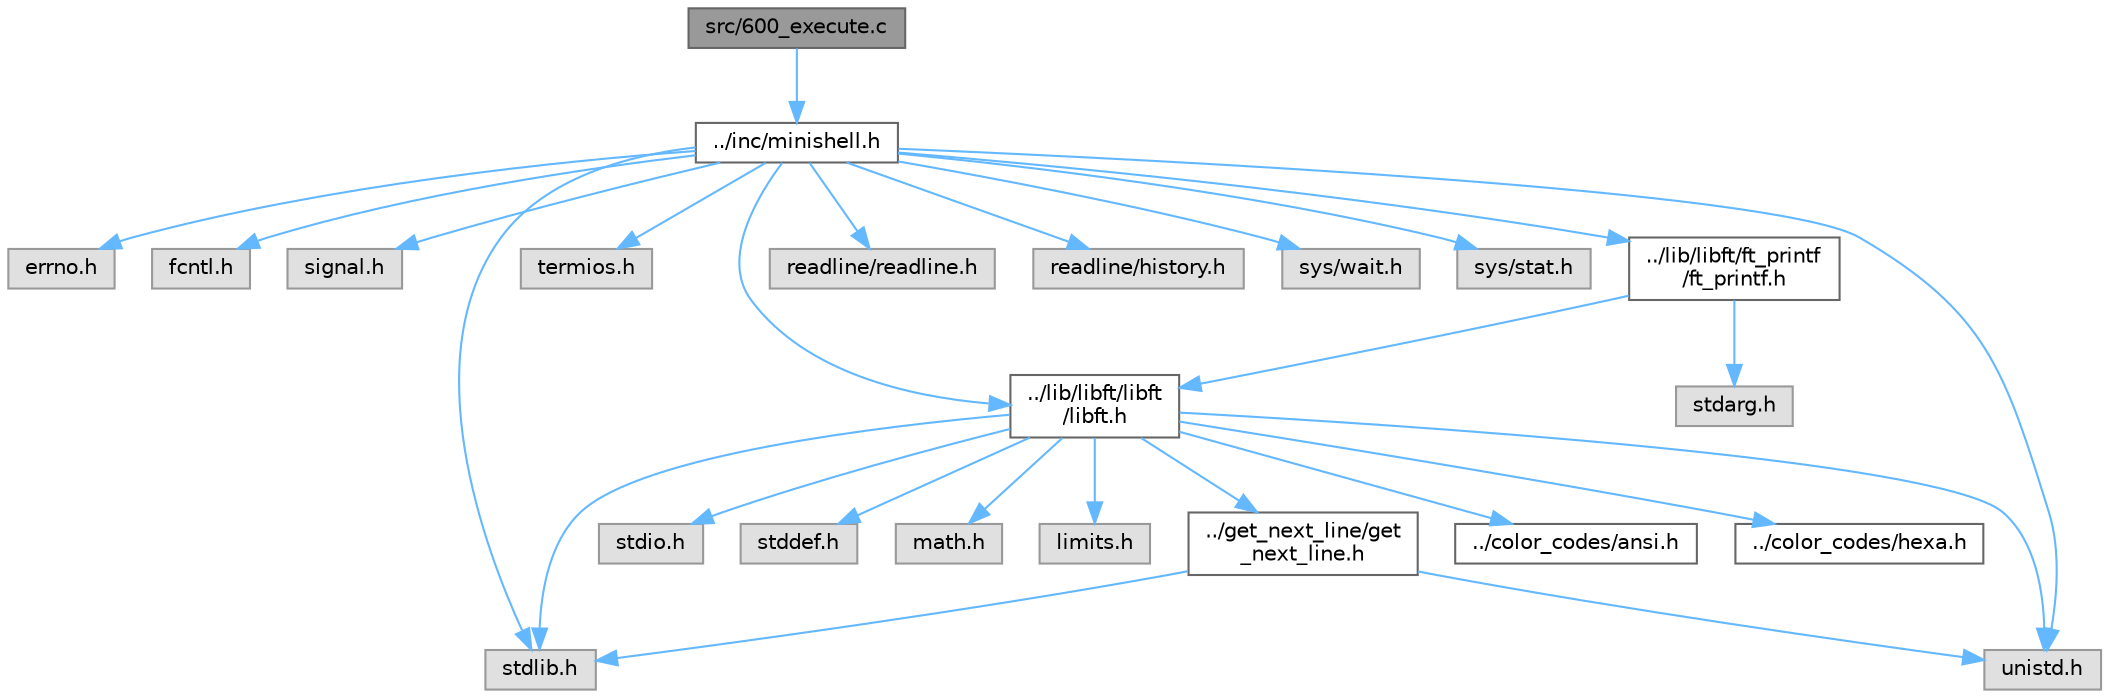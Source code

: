 digraph "src/600_execute.c"
{
 // LATEX_PDF_SIZE
  bgcolor="transparent";
  edge [fontname=Helvetica,fontsize=10,labelfontname=Helvetica,labelfontsize=10];
  node [fontname=Helvetica,fontsize=10,shape=box,height=0.2,width=0.4];
  Node1 [id="Node000001",label="src/600_execute.c",height=0.2,width=0.4,color="gray40", fillcolor="grey60", style="filled", fontcolor="black",tooltip=" "];
  Node1 -> Node2 [id="edge1_Node000001_Node000002",color="steelblue1",style="solid",tooltip=" "];
  Node2 [id="Node000002",label="../inc/minishell.h",height=0.2,width=0.4,color="grey40", fillcolor="white", style="filled",URL="$minishell_8h.html",tooltip=" "];
  Node2 -> Node3 [id="edge2_Node000002_Node000003",color="steelblue1",style="solid",tooltip=" "];
  Node3 [id="Node000003",label="errno.h",height=0.2,width=0.4,color="grey60", fillcolor="#E0E0E0", style="filled",tooltip=" "];
  Node2 -> Node4 [id="edge3_Node000002_Node000004",color="steelblue1",style="solid",tooltip=" "];
  Node4 [id="Node000004",label="fcntl.h",height=0.2,width=0.4,color="grey60", fillcolor="#E0E0E0", style="filled",tooltip=" "];
  Node2 -> Node5 [id="edge4_Node000002_Node000005",color="steelblue1",style="solid",tooltip=" "];
  Node5 [id="Node000005",label="signal.h",height=0.2,width=0.4,color="grey60", fillcolor="#E0E0E0", style="filled",tooltip=" "];
  Node2 -> Node6 [id="edge5_Node000002_Node000006",color="steelblue1",style="solid",tooltip=" "];
  Node6 [id="Node000006",label="stdlib.h",height=0.2,width=0.4,color="grey60", fillcolor="#E0E0E0", style="filled",tooltip=" "];
  Node2 -> Node7 [id="edge6_Node000002_Node000007",color="steelblue1",style="solid",tooltip=" "];
  Node7 [id="Node000007",label="termios.h",height=0.2,width=0.4,color="grey60", fillcolor="#E0E0E0", style="filled",tooltip=" "];
  Node2 -> Node8 [id="edge7_Node000002_Node000008",color="steelblue1",style="solid",tooltip=" "];
  Node8 [id="Node000008",label="unistd.h",height=0.2,width=0.4,color="grey60", fillcolor="#E0E0E0", style="filled",tooltip=" "];
  Node2 -> Node9 [id="edge8_Node000002_Node000009",color="steelblue1",style="solid",tooltip=" "];
  Node9 [id="Node000009",label="readline/readline.h",height=0.2,width=0.4,color="grey60", fillcolor="#E0E0E0", style="filled",tooltip=" "];
  Node2 -> Node10 [id="edge9_Node000002_Node000010",color="steelblue1",style="solid",tooltip=" "];
  Node10 [id="Node000010",label="readline/history.h",height=0.2,width=0.4,color="grey60", fillcolor="#E0E0E0", style="filled",tooltip=" "];
  Node2 -> Node11 [id="edge10_Node000002_Node000011",color="steelblue1",style="solid",tooltip=" "];
  Node11 [id="Node000011",label="sys/wait.h",height=0.2,width=0.4,color="grey60", fillcolor="#E0E0E0", style="filled",tooltip=" "];
  Node2 -> Node12 [id="edge11_Node000002_Node000012",color="steelblue1",style="solid",tooltip=" "];
  Node12 [id="Node000012",label="sys/stat.h",height=0.2,width=0.4,color="grey60", fillcolor="#E0E0E0", style="filled",tooltip=" "];
  Node2 -> Node13 [id="edge12_Node000002_Node000013",color="steelblue1",style="solid",tooltip=" "];
  Node13 [id="Node000013",label="../lib/libft/libft\l/libft.h",height=0.2,width=0.4,color="grey40", fillcolor="white", style="filled",URL="$libft_8h.html",tooltip=" "];
  Node13 -> Node14 [id="edge13_Node000013_Node000014",color="steelblue1",style="solid",tooltip=" "];
  Node14 [id="Node000014",label="stdio.h",height=0.2,width=0.4,color="grey60", fillcolor="#E0E0E0", style="filled",tooltip=" "];
  Node13 -> Node6 [id="edge14_Node000013_Node000006",color="steelblue1",style="solid",tooltip=" "];
  Node13 -> Node8 [id="edge15_Node000013_Node000008",color="steelblue1",style="solid",tooltip=" "];
  Node13 -> Node15 [id="edge16_Node000013_Node000015",color="steelblue1",style="solid",tooltip=" "];
  Node15 [id="Node000015",label="stddef.h",height=0.2,width=0.4,color="grey60", fillcolor="#E0E0E0", style="filled",tooltip=" "];
  Node13 -> Node16 [id="edge17_Node000013_Node000016",color="steelblue1",style="solid",tooltip=" "];
  Node16 [id="Node000016",label="math.h",height=0.2,width=0.4,color="grey60", fillcolor="#E0E0E0", style="filled",tooltip=" "];
  Node13 -> Node17 [id="edge18_Node000013_Node000017",color="steelblue1",style="solid",tooltip=" "];
  Node17 [id="Node000017",label="limits.h",height=0.2,width=0.4,color="grey60", fillcolor="#E0E0E0", style="filled",tooltip=" "];
  Node13 -> Node18 [id="edge19_Node000013_Node000018",color="steelblue1",style="solid",tooltip=" "];
  Node18 [id="Node000018",label="../get_next_line/get\l_next_line.h",height=0.2,width=0.4,color="grey40", fillcolor="white", style="filled",URL="$get__next__line_8h.html",tooltip=" "];
  Node18 -> Node6 [id="edge20_Node000018_Node000006",color="steelblue1",style="solid",tooltip=" "];
  Node18 -> Node8 [id="edge21_Node000018_Node000008",color="steelblue1",style="solid",tooltip=" "];
  Node13 -> Node19 [id="edge22_Node000013_Node000019",color="steelblue1",style="solid",tooltip=" "];
  Node19 [id="Node000019",label="../color_codes/ansi.h",height=0.2,width=0.4,color="grey40", fillcolor="white", style="filled",URL="$ansi_8h.html",tooltip=" "];
  Node13 -> Node20 [id="edge23_Node000013_Node000020",color="steelblue1",style="solid",tooltip=" "];
  Node20 [id="Node000020",label="../color_codes/hexa.h",height=0.2,width=0.4,color="grey40", fillcolor="white", style="filled",URL="$hexa_8h.html",tooltip=" "];
  Node2 -> Node21 [id="edge24_Node000002_Node000021",color="steelblue1",style="solid",tooltip=" "];
  Node21 [id="Node000021",label="../lib/libft/ft_printf\l/ft_printf.h",height=0.2,width=0.4,color="grey40", fillcolor="white", style="filled",URL="$ft__printf_8h.html",tooltip=" "];
  Node21 -> Node22 [id="edge25_Node000021_Node000022",color="steelblue1",style="solid",tooltip=" "];
  Node22 [id="Node000022",label="stdarg.h",height=0.2,width=0.4,color="grey60", fillcolor="#E0E0E0", style="filled",tooltip=" "];
  Node21 -> Node13 [id="edge26_Node000021_Node000013",color="steelblue1",style="solid",tooltip=" "];
}
